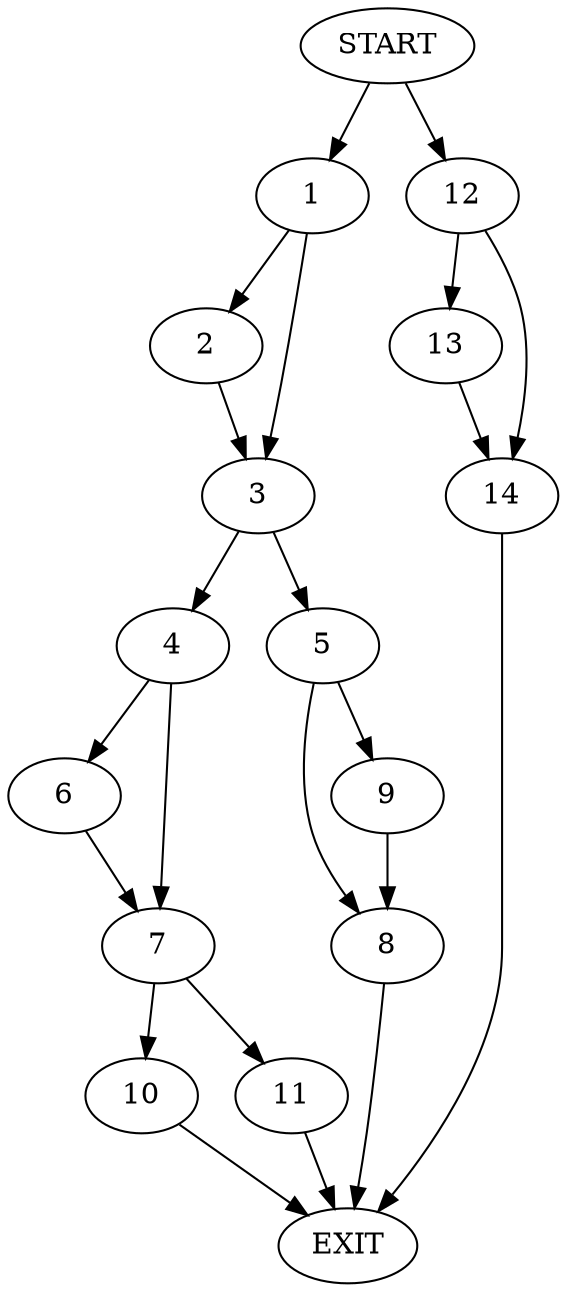 digraph {
0 [label="START"]
15 [label="EXIT"]
0 -> 1
1 -> 2
1 -> 3
3 -> 4
3 -> 5
2 -> 3
4 -> 6
4 -> 7
5 -> 8
5 -> 9
9 -> 8
8 -> 15
7 -> 10
7 -> 11
6 -> 7
11 -> 15
10 -> 15
0 -> 12
12 -> 13
12 -> 14
13 -> 14
14 -> 15
}
